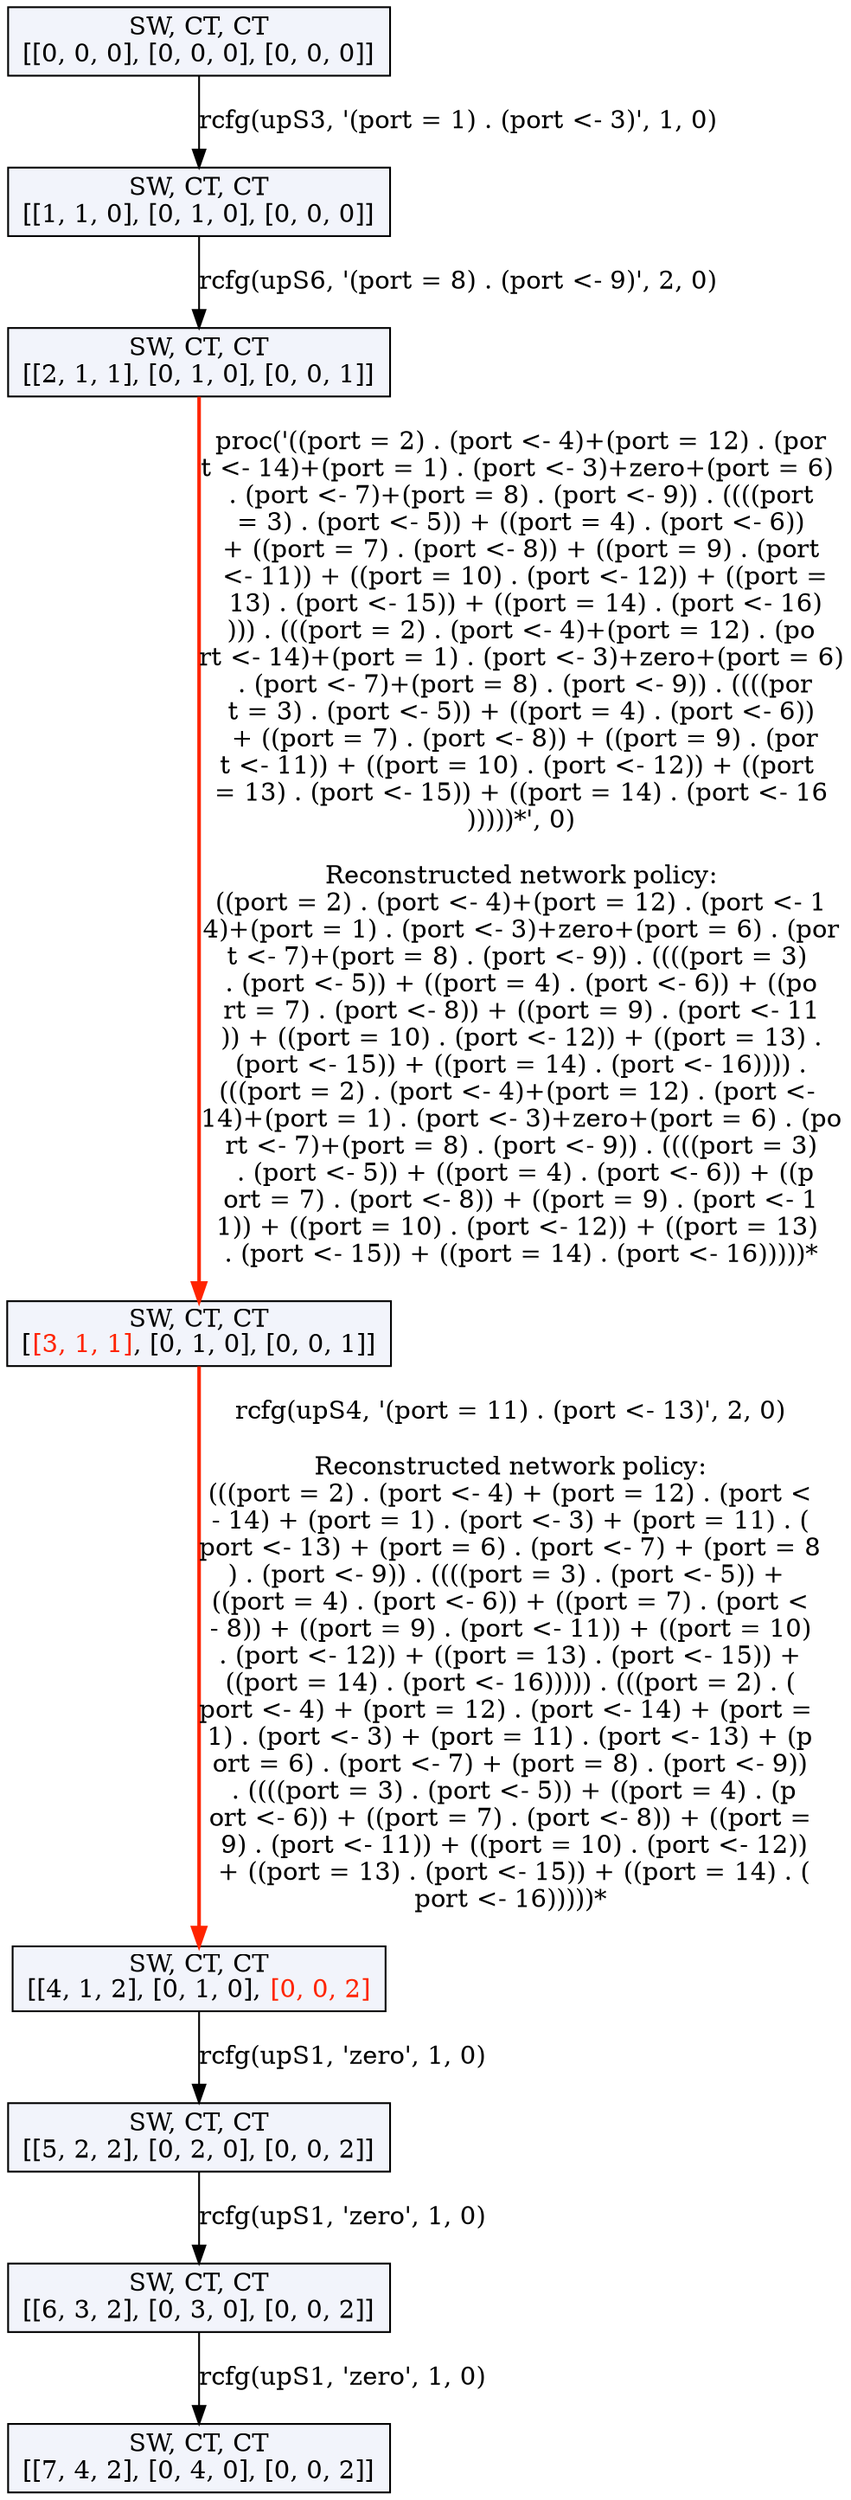 digraph g {
n0 [label=<SW, CT, CT<br/>[[0, 0, 0], [0, 0, 0], [0, 0, 0]]>, shape=rectangle, style=filled, fillcolor="#F2F4FB"];
n1 [label=<SW, CT, CT<br/>[[1, 1, 0], [0, 1, 0], [0, 0, 0]]>, shape=rectangle, style=filled, fillcolor="#F2F4FB"];
n0 -> n1 [label="rcfg(upS3, '(port = 1) . (port <- 3)', 1, 0)", color="#000000", penwidth=1.0];
n2 [label=<SW, CT, CT<br/>[[2, 1, 1], [0, 1, 0], [0, 0, 1]]>, shape=rectangle, style=filled, fillcolor="#F2F4FB"];
n1 -> n2 [label="rcfg(upS6, '(port = 8) . (port <- 9)', 2, 0)", color="#000000", penwidth=1.0];
n3 [label=<SW, CT, CT<br/>[<font color="#FF2400">[3, 1, 1]</font>, [0, 1, 0], [0, 0, 1]]>, shape=rectangle, style=filled, fillcolor="#F2F4FB"];
n2 -> n3 [label="proc('((port = 2) . (port <- 4)+(port = 12) . (por
t <- 14)+(port = 1) . (port <- 3)+zero+(port = 6) 
. (port <- 7)+(port = 8) . (port <- 9)) . ((((port
 = 3) . (port <- 5)) + ((port = 4) . (port <- 6)) 
+ ((port = 7) . (port <- 8)) + ((port = 9) . (port
 <- 11)) + ((port = 10) . (port <- 12)) + ((port =
 13) . (port <- 15)) + ((port = 14) . (port <- 16)
))) . (((port = 2) . (port <- 4)+(port = 12) . (po
rt <- 14)+(port = 1) . (port <- 3)+zero+(port = 6)
 . (port <- 7)+(port = 8) . (port <- 9)) . ((((por
t = 3) . (port <- 5)) + ((port = 4) . (port <- 6))
 + ((port = 7) . (port <- 8)) + ((port = 9) . (por
t <- 11)) + ((port = 10) . (port <- 12)) + ((port 
= 13) . (port <- 15)) + ((port = 14) . (port <- 16
)))))*', 0)

Reconstructed network policy:
((port = 2) . (port <- 4)+(port = 12) . (port <- 1
4)+(port = 1) . (port <- 3)+zero+(port = 6) . (por
t <- 7)+(port = 8) . (port <- 9)) . ((((port = 3) 
. (port <- 5)) + ((port = 4) . (port <- 6)) + ((po
rt = 7) . (port <- 8)) + ((port = 9) . (port <- 11
)) + ((port = 10) . (port <- 12)) + ((port = 13) .
 (port <- 15)) + ((port = 14) . (port <- 16)))) . 
(((port = 2) . (port <- 4)+(port = 12) . (port <- 
14)+(port = 1) . (port <- 3)+zero+(port = 6) . (po
rt <- 7)+(port = 8) . (port <- 9)) . ((((port = 3)
 . (port <- 5)) + ((port = 4) . (port <- 6)) + ((p
ort = 7) . (port <- 8)) + ((port = 9) . (port <- 1
1)) + ((port = 10) . (port <- 12)) + ((port = 13) 
. (port <- 15)) + ((port = 14) . (port <- 16)))))*", color="#FF2400", penwidth=2.0];
n4 [label=<SW, CT, CT<br/>[[4, 1, 2], [0, 1, 0], <font color="#FF2400">[0, 0, 2]</font>]>, shape=rectangle, style=filled, fillcolor="#F2F4FB"];
n3 -> n4 [label="rcfg(upS4, '(port = 11) . (port <- 13)', 2, 0)

Reconstructed network policy:
(((port = 2) . (port <- 4) + (port = 12) . (port <
- 14) + (port = 1) . (port <- 3) + (port = 11) . (
port <- 13) + (port = 6) . (port <- 7) + (port = 8
) . (port <- 9)) . ((((port = 3) . (port <- 5)) + 
((port = 4) . (port <- 6)) + ((port = 7) . (port <
- 8)) + ((port = 9) . (port <- 11)) + ((port = 10)
 . (port <- 12)) + ((port = 13) . (port <- 15)) + 
((port = 14) . (port <- 16))))) . (((port = 2) . (
port <- 4) + (port = 12) . (port <- 14) + (port = 
1) . (port <- 3) + (port = 11) . (port <- 13) + (p
ort = 6) . (port <- 7) + (port = 8) . (port <- 9))
 . ((((port = 3) . (port <- 5)) + ((port = 4) . (p
ort <- 6)) + ((port = 7) . (port <- 8)) + ((port =
 9) . (port <- 11)) + ((port = 10) . (port <- 12))
 + ((port = 13) . (port <- 15)) + ((port = 14) . (
port <- 16)))))*", color="#FF2400", penwidth=2.0];
n5 [label=<SW, CT, CT<br/>[[5, 2, 2], [0, 2, 0], [0, 0, 2]]>, shape=rectangle, style=filled, fillcolor="#F2F4FB"];
n4 -> n5 [label="rcfg(upS1, 'zero', 1, 0)", color="#000000", penwidth=1.0];
n6 [label=<SW, CT, CT<br/>[[6, 3, 2], [0, 3, 0], [0, 0, 2]]>, shape=rectangle, style=filled, fillcolor="#F2F4FB"];
n5 -> n6 [label="rcfg(upS1, 'zero', 1, 0)", color="#000000", penwidth=1.0];
n7 [label=<SW, CT, CT<br/>[[7, 4, 2], [0, 4, 0], [0, 0, 2]]>, shape=rectangle, style=filled, fillcolor="#F2F4FB"];
n6 -> n7 [label="rcfg(upS1, 'zero', 1, 0)", color="#000000", penwidth=1.0];
}